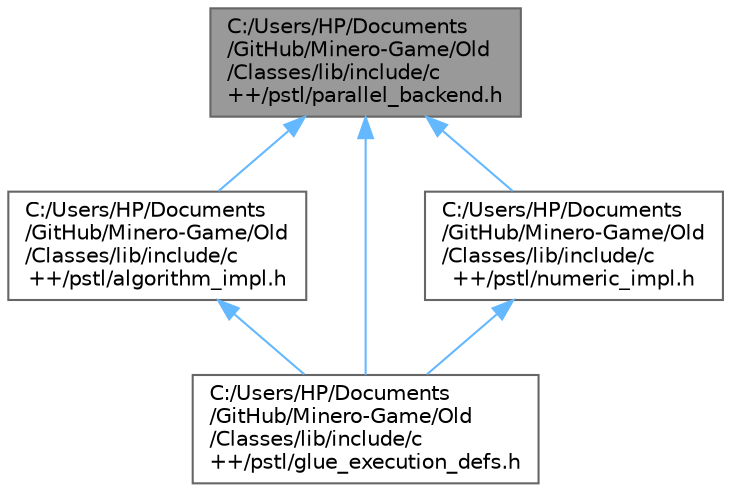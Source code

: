 digraph "C:/Users/HP/Documents/GitHub/Minero-Game/Old/Classes/lib/include/c++/pstl/parallel_backend.h"
{
 // LATEX_PDF_SIZE
  bgcolor="transparent";
  edge [fontname=Helvetica,fontsize=10,labelfontname=Helvetica,labelfontsize=10];
  node [fontname=Helvetica,fontsize=10,shape=box,height=0.2,width=0.4];
  Node1 [id="Node000001",label="C:/Users/HP/Documents\l/GitHub/Minero-Game/Old\l/Classes/lib/include/c\l++/pstl/parallel_backend.h",height=0.2,width=0.4,color="gray40", fillcolor="grey60", style="filled", fontcolor="black",tooltip=" "];
  Node1 -> Node2 [id="edge11_Node000001_Node000002",dir="back",color="steelblue1",style="solid",tooltip=" "];
  Node2 [id="Node000002",label="C:/Users/HP/Documents\l/GitHub/Minero-Game/Old\l/Classes/lib/include/c\l++/pstl/algorithm_impl.h",height=0.2,width=0.4,color="grey40", fillcolor="white", style="filled",URL="$_old_2_classes_2lib_2include_2c_09_09_2pstl_2algorithm__impl_8h.html",tooltip=" "];
  Node2 -> Node3 [id="edge12_Node000002_Node000003",dir="back",color="steelblue1",style="solid",tooltip=" "];
  Node3 [id="Node000003",label="C:/Users/HP/Documents\l/GitHub/Minero-Game/Old\l/Classes/lib/include/c\l++/pstl/glue_execution_defs.h",height=0.2,width=0.4,color="grey40", fillcolor="white", style="filled",URL="$_old_2_classes_2lib_2include_2c_09_09_2pstl_2glue__execution__defs_8h.html",tooltip=" "];
  Node1 -> Node3 [id="edge13_Node000001_Node000003",dir="back",color="steelblue1",style="solid",tooltip=" "];
  Node1 -> Node4 [id="edge14_Node000001_Node000004",dir="back",color="steelblue1",style="solid",tooltip=" "];
  Node4 [id="Node000004",label="C:/Users/HP/Documents\l/GitHub/Minero-Game/Old\l/Classes/lib/include/c\l++/pstl/numeric_impl.h",height=0.2,width=0.4,color="grey40", fillcolor="white", style="filled",URL="$_old_2_classes_2lib_2include_2c_09_09_2pstl_2numeric__impl_8h.html",tooltip=" "];
  Node4 -> Node3 [id="edge15_Node000004_Node000003",dir="back",color="steelblue1",style="solid",tooltip=" "];
}
